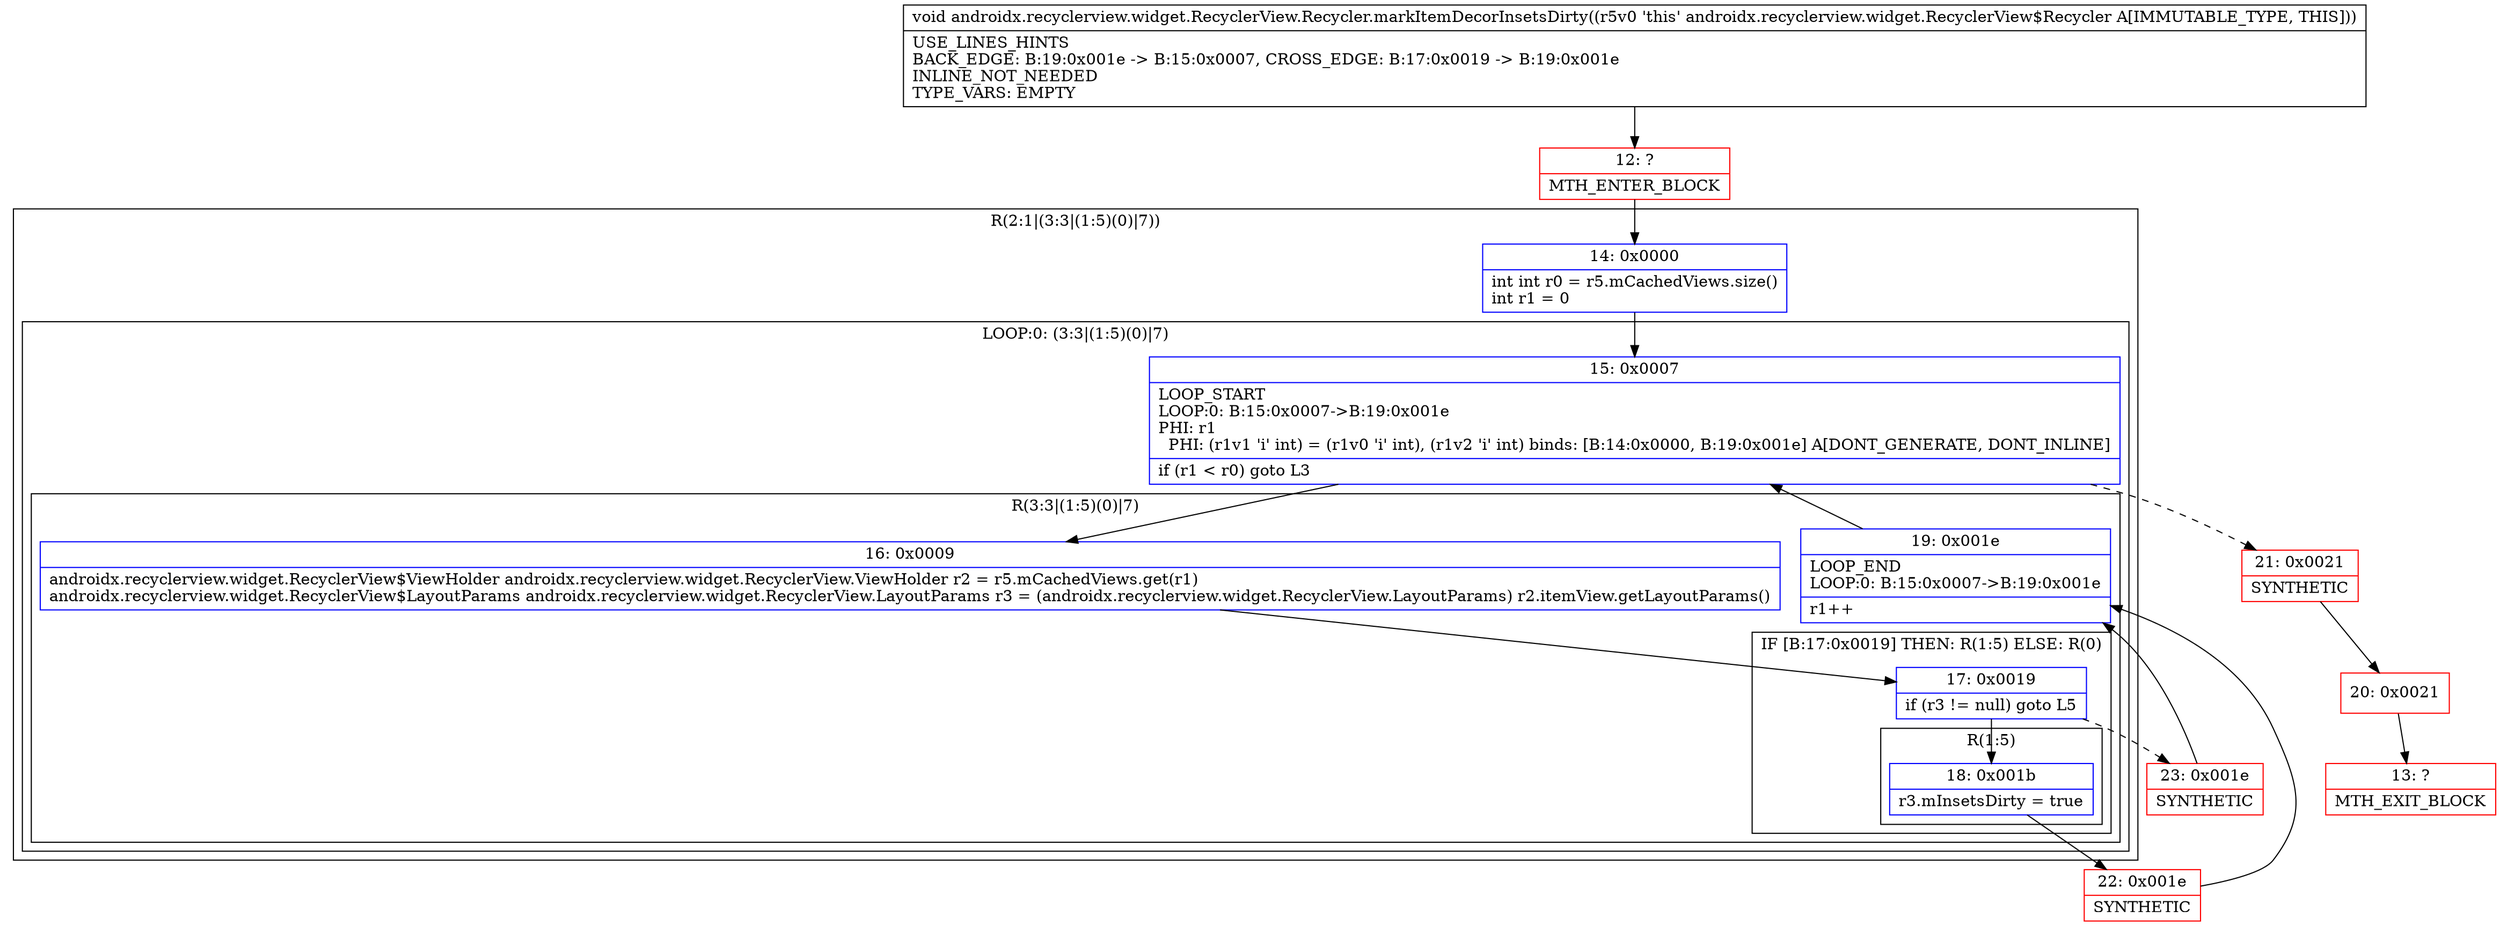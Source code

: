 digraph "CFG forandroidx.recyclerview.widget.RecyclerView.Recycler.markItemDecorInsetsDirty()V" {
subgraph cluster_Region_1975544079 {
label = "R(2:1|(3:3|(1:5)(0)|7))";
node [shape=record,color=blue];
Node_14 [shape=record,label="{14\:\ 0x0000|int int r0 = r5.mCachedViews.size()\lint r1 = 0\l}"];
subgraph cluster_LoopRegion_1499655879 {
label = "LOOP:0: (3:3|(1:5)(0)|7)";
node [shape=record,color=blue];
Node_15 [shape=record,label="{15\:\ 0x0007|LOOP_START\lLOOP:0: B:15:0x0007\-\>B:19:0x001e\lPHI: r1 \l  PHI: (r1v1 'i' int) = (r1v0 'i' int), (r1v2 'i' int) binds: [B:14:0x0000, B:19:0x001e] A[DONT_GENERATE, DONT_INLINE]\l|if (r1 \< r0) goto L3\l}"];
subgraph cluster_Region_402893889 {
label = "R(3:3|(1:5)(0)|7)";
node [shape=record,color=blue];
Node_16 [shape=record,label="{16\:\ 0x0009|androidx.recyclerview.widget.RecyclerView$ViewHolder androidx.recyclerview.widget.RecyclerView.ViewHolder r2 = r5.mCachedViews.get(r1)\landroidx.recyclerview.widget.RecyclerView$LayoutParams androidx.recyclerview.widget.RecyclerView.LayoutParams r3 = (androidx.recyclerview.widget.RecyclerView.LayoutParams) r2.itemView.getLayoutParams()\l}"];
subgraph cluster_IfRegion_1376268885 {
label = "IF [B:17:0x0019] THEN: R(1:5) ELSE: R(0)";
node [shape=record,color=blue];
Node_17 [shape=record,label="{17\:\ 0x0019|if (r3 != null) goto L5\l}"];
subgraph cluster_Region_620142858 {
label = "R(1:5)";
node [shape=record,color=blue];
Node_18 [shape=record,label="{18\:\ 0x001b|r3.mInsetsDirty = true\l}"];
}
subgraph cluster_Region_335850567 {
label = "R(0)";
node [shape=record,color=blue];
}
}
Node_19 [shape=record,label="{19\:\ 0x001e|LOOP_END\lLOOP:0: B:15:0x0007\-\>B:19:0x001e\l|r1++\l}"];
}
}
}
Node_12 [shape=record,color=red,label="{12\:\ ?|MTH_ENTER_BLOCK\l}"];
Node_22 [shape=record,color=red,label="{22\:\ 0x001e|SYNTHETIC\l}"];
Node_23 [shape=record,color=red,label="{23\:\ 0x001e|SYNTHETIC\l}"];
Node_21 [shape=record,color=red,label="{21\:\ 0x0021|SYNTHETIC\l}"];
Node_20 [shape=record,color=red,label="{20\:\ 0x0021}"];
Node_13 [shape=record,color=red,label="{13\:\ ?|MTH_EXIT_BLOCK\l}"];
MethodNode[shape=record,label="{void androidx.recyclerview.widget.RecyclerView.Recycler.markItemDecorInsetsDirty((r5v0 'this' androidx.recyclerview.widget.RecyclerView$Recycler A[IMMUTABLE_TYPE, THIS]))  | USE_LINES_HINTS\lBACK_EDGE: B:19:0x001e \-\> B:15:0x0007, CROSS_EDGE: B:17:0x0019 \-\> B:19:0x001e\lINLINE_NOT_NEEDED\lTYPE_VARS: EMPTY\l}"];
MethodNode -> Node_12;Node_14 -> Node_15;
Node_15 -> Node_16;
Node_15 -> Node_21[style=dashed];
Node_16 -> Node_17;
Node_17 -> Node_18;
Node_17 -> Node_23[style=dashed];
Node_18 -> Node_22;
Node_19 -> Node_15;
Node_12 -> Node_14;
Node_22 -> Node_19;
Node_23 -> Node_19;
Node_21 -> Node_20;
Node_20 -> Node_13;
}

